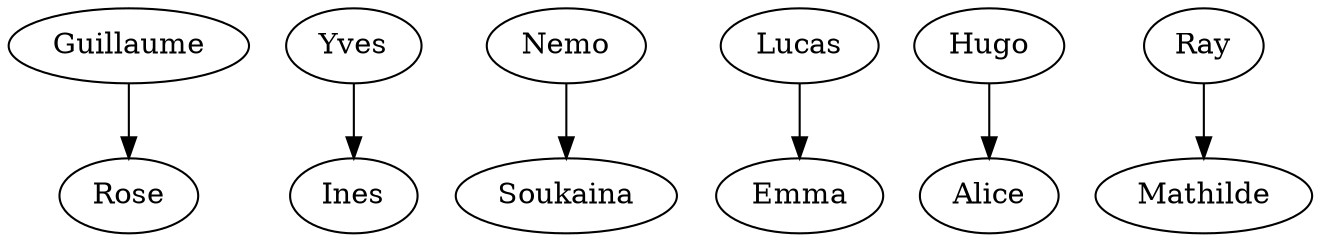 strict digraph G {
  Rose;
  Guillaume;
  Yves;
  Ines;
  Soukaina;
  Nemo;
  Lucas;
  Emma;
  Alice;
  Hugo;
  Mathilde;
  Ray;
  Guillaume -> Rose;
  Yves -> Ines;
  Nemo -> Soukaina;
  Lucas -> Emma;
  Hugo -> Alice;
  Ray -> Mathilde;
}
